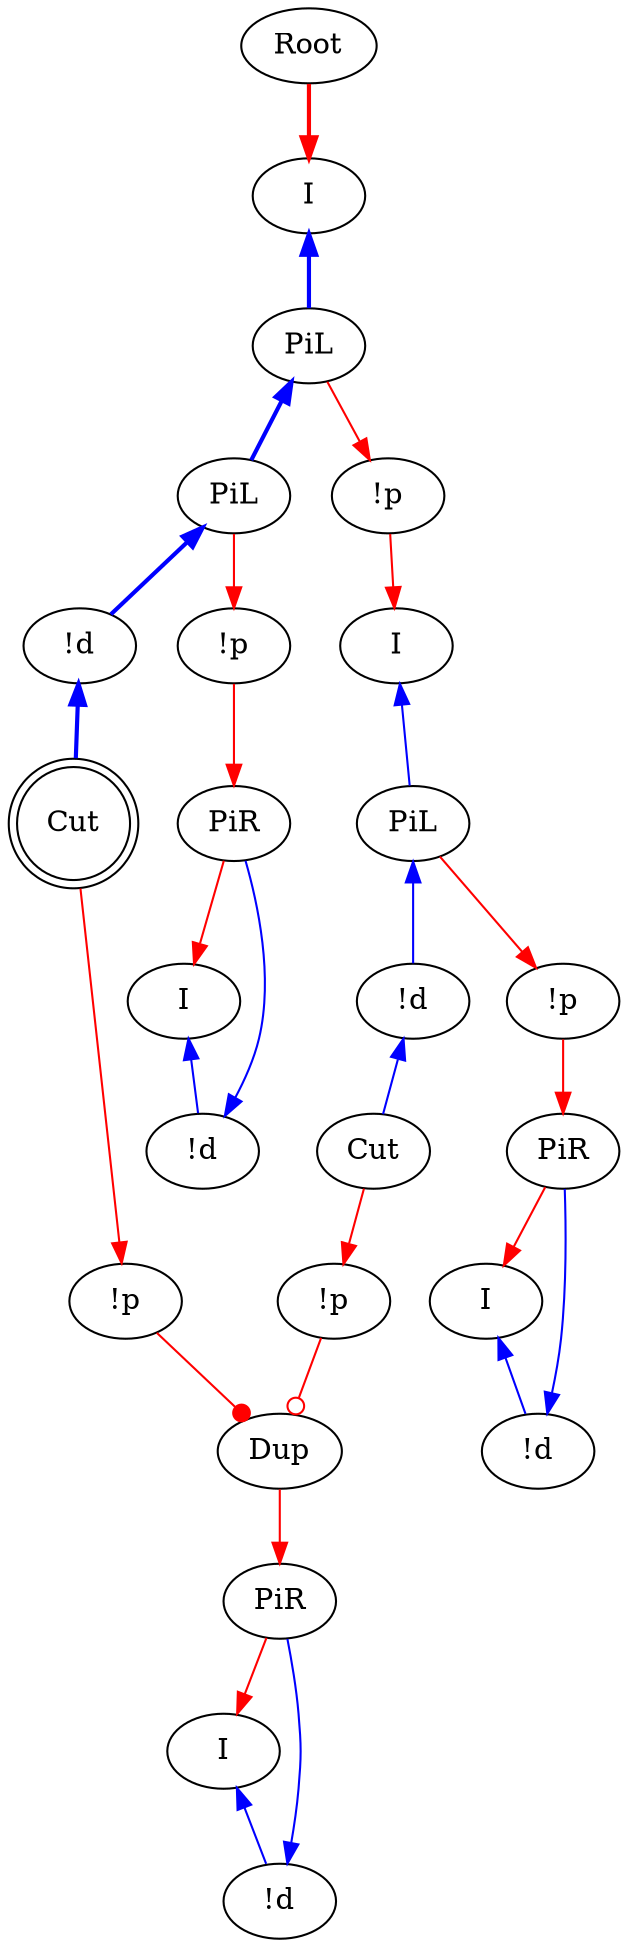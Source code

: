 digraph {
"Root0" [label="Root"]
"!d0" [label="!d"]
"PiL0" [label="PiL"]
"PiL1" [label="PiL"]
"!p0" [label="!p"]
"PiR0" [label="PiR"]
"!d1" [label="!d"]
"I0" [label="I"]
"!p1" [label="!p"]
"!d2" [label="!d"]
"PiL2" [label="PiL"]
"I1" [label="I"]
"!p2" [label="!p"]
"PiR1" [label="PiR"]
"PiR2" [label="PiR"]
"!d3" [label="!d"]
"I2" [label="I"]
"!d4" [label="!d"]
"I3" [label="I"]
"I4" [label="I"]
"Dup4_0" [label="Dup"]
"!p3" [label="!p"]
"!p4" [label="!p"]
"Cut0" [label="Cut",shape=doublecircle]
"Cut1" [label="Cut"]
"PiL2" -> "!d2"[color=blue,tooltip="e103",dir=back]
"I1" -> "PiL2"[color=blue,tooltip="e105",dir=back]
"PiL2" -> "!p2"[color=red,tooltip="e107"]
"Dup4_0" -> "PiR1"[color=red,tooltip="e108"]
"!p2" -> "PiR2"[color=red,tooltip="e111"]
"!d3" -> "PiR1"[color=blue,tooltip="e112",dir=back]
"PiR1" -> "I2"[color=red,tooltip="e114"]
"!d4" -> "PiR2"[color=blue,tooltip="e117",dir=back]
"PiR2" -> "I3"[color=red,tooltip="e119"]
"I2" -> "!d3"[color=blue,tooltip="e120",dir=back]
"I3" -> "!d4"[color=blue,tooltip="e123",dir=back]
"Cut0" -> "!p3"[color=red,tooltip="e124"]
"Cut1" -> "!p4"[color=red,tooltip="e125"]
"!p3" -> "Dup4_0"[color=red,tooltip="e126",arrowhead=dot]
"!p4" -> "Dup4_0"[color=red,tooltip="e127",arrowhead=odot]
"!d0" -> "Cut0"[color=blue,tooltip="e46",penwidth=2,dir=back]
"!d2" -> "Cut1"[color=blue,tooltip="e47",dir=back]
"PiL0" -> "!d0"[color=blue,tooltip="e49",penwidth=2,dir=back]
"PiL1" -> "PiL0"[color=blue,tooltip="e51",penwidth=2,dir=back]
"PiL0" -> "!p0"[color=red,tooltip="e53"]
"I4" -> "PiL1"[color=blue,tooltip="e55",penwidth=2,dir=back]
"PiL1" -> "!p1"[color=red,tooltip="e57"]
"!p0" -> "PiR0"[color=red,tooltip="e85"]
"!d1" -> "PiR0"[color=blue,tooltip="e87",dir=back]
"PiR0" -> "I0"[color=red,tooltip="e89"]
"I0" -> "!d1"[color=blue,tooltip="e91",dir=back]
"!p1" -> "I1"[color=red,tooltip="e95"]
"Root0" -> "I4"[color=red,tooltip="rettop",penwidth=2]
}
